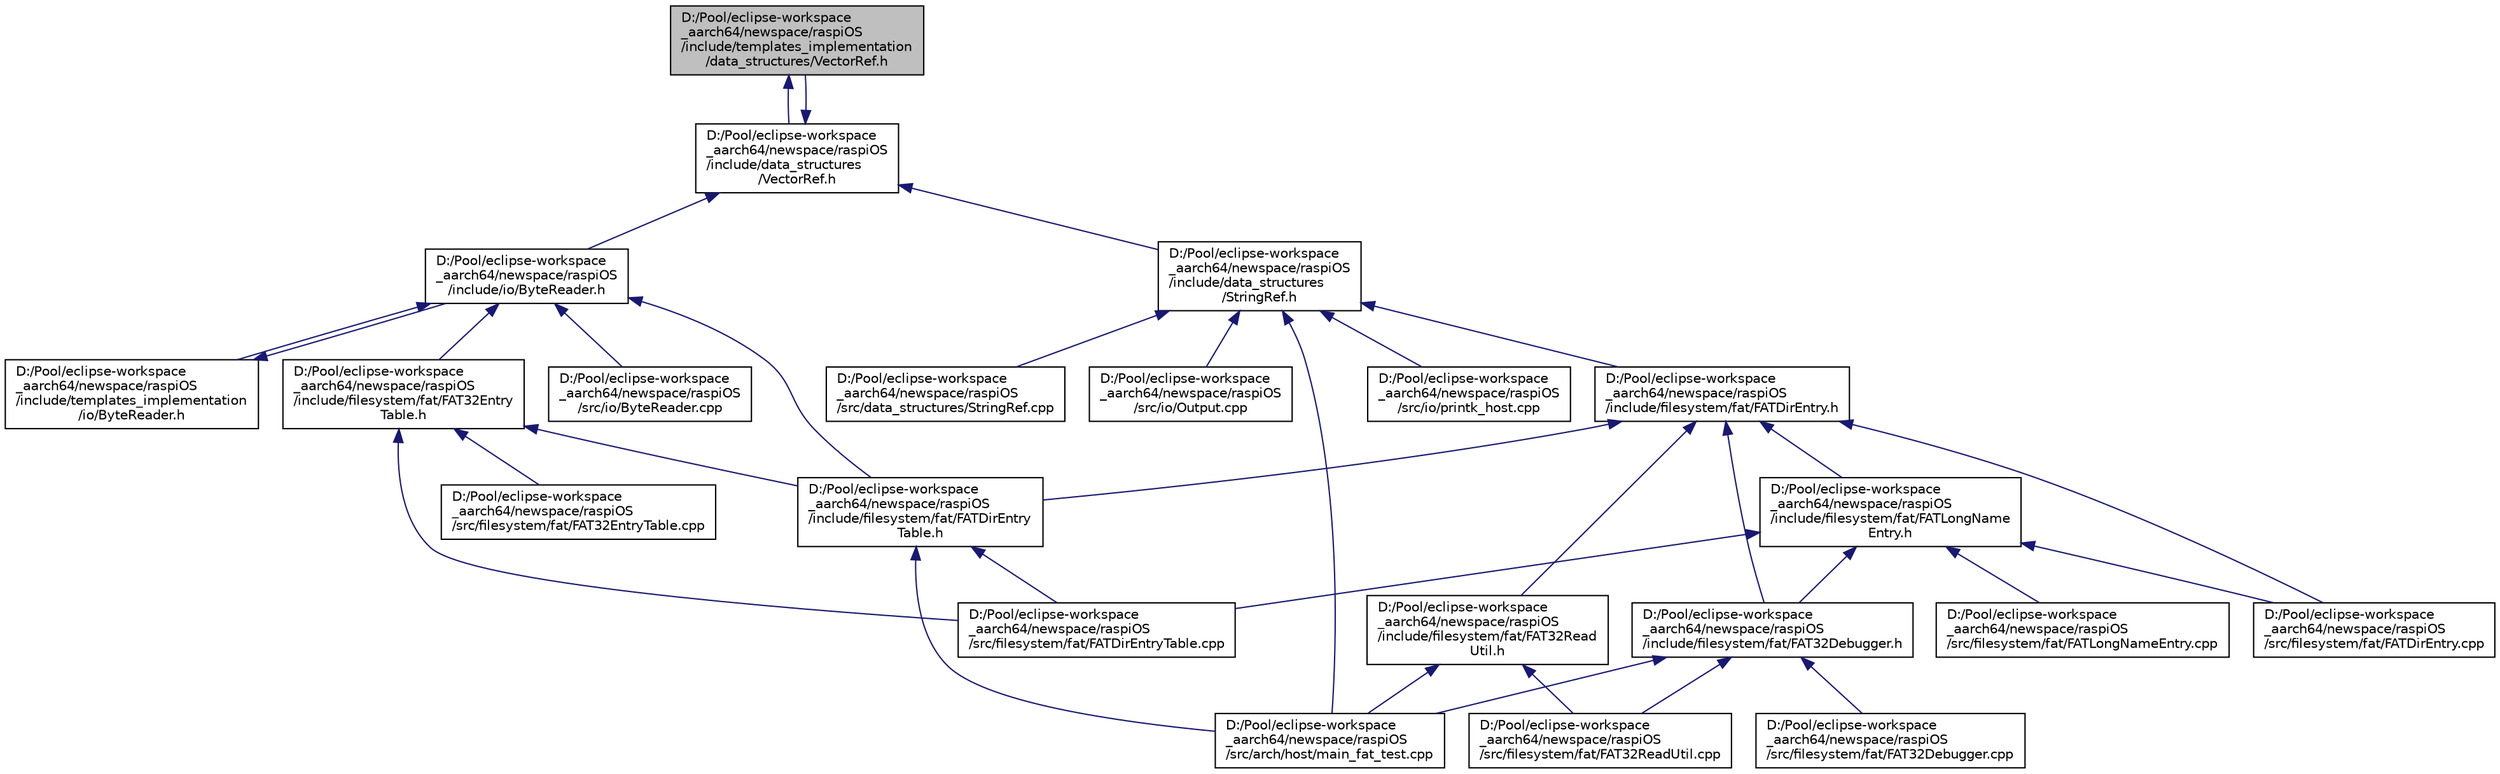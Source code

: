 digraph "D:/Pool/eclipse-workspace_aarch64/newspace/raspiOS/include/templates_implementation/data_structures/VectorRef.h"
{
  edge [fontname="Helvetica",fontsize="10",labelfontname="Helvetica",labelfontsize="10"];
  node [fontname="Helvetica",fontsize="10",shape=record];
  Node765 [label="D:/Pool/eclipse-workspace\l_aarch64/newspace/raspiOS\l/include/templates_implementation\l/data_structures/VectorRef.h",height=0.2,width=0.4,color="black", fillcolor="grey75", style="filled", fontcolor="black"];
  Node765 -> Node766 [dir="back",color="midnightblue",fontsize="10",style="solid",fontname="Helvetica"];
  Node766 [label="D:/Pool/eclipse-workspace\l_aarch64/newspace/raspiOS\l/include/data_structures\l/VectorRef.h",height=0.2,width=0.4,color="black", fillcolor="white", style="filled",URL="$da/d95/data__structures_2_vector_ref_8h.html"];
  Node766 -> Node767 [dir="back",color="midnightblue",fontsize="10",style="solid",fontname="Helvetica"];
  Node767 [label="D:/Pool/eclipse-workspace\l_aarch64/newspace/raspiOS\l/include/data_structures\l/StringRef.h",height=0.2,width=0.4,color="black", fillcolor="white", style="filled",URL="$da/d55/_string_ref_8h.html"];
  Node767 -> Node768 [dir="back",color="midnightblue",fontsize="10",style="solid",fontname="Helvetica"];
  Node768 [label="D:/Pool/eclipse-workspace\l_aarch64/newspace/raspiOS\l/include/filesystem/fat/FATDirEntry.h",height=0.2,width=0.4,color="black", fillcolor="white", style="filled",URL="$d9/de5/_f_a_t_dir_entry_8h.html"];
  Node768 -> Node769 [dir="back",color="midnightblue",fontsize="10",style="solid",fontname="Helvetica"];
  Node769 [label="D:/Pool/eclipse-workspace\l_aarch64/newspace/raspiOS\l/include/filesystem/fat/FAT32Debugger.h",height=0.2,width=0.4,color="black", fillcolor="white", style="filled",URL="$d5/d42/_f_a_t32_debugger_8h.html"];
  Node769 -> Node770 [dir="back",color="midnightblue",fontsize="10",style="solid",fontname="Helvetica"];
  Node770 [label="D:/Pool/eclipse-workspace\l_aarch64/newspace/raspiOS\l/src/arch/host/main_fat_test.cpp",height=0.2,width=0.4,color="black", fillcolor="white", style="filled",URL="$d2/d27/main__fat__test_8cpp.html"];
  Node769 -> Node771 [dir="back",color="midnightblue",fontsize="10",style="solid",fontname="Helvetica"];
  Node771 [label="D:/Pool/eclipse-workspace\l_aarch64/newspace/raspiOS\l/src/filesystem/fat/FAT32Debugger.cpp",height=0.2,width=0.4,color="black", fillcolor="white", style="filled",URL="$d7/de4/_f_a_t32_debugger_8cpp.html"];
  Node769 -> Node772 [dir="back",color="midnightblue",fontsize="10",style="solid",fontname="Helvetica"];
  Node772 [label="D:/Pool/eclipse-workspace\l_aarch64/newspace/raspiOS\l/src/filesystem/fat/FAT32ReadUtil.cpp",height=0.2,width=0.4,color="black", fillcolor="white", style="filled",URL="$d7/d79/_f_a_t32_read_util_8cpp.html"];
  Node768 -> Node773 [dir="back",color="midnightblue",fontsize="10",style="solid",fontname="Helvetica"];
  Node773 [label="D:/Pool/eclipse-workspace\l_aarch64/newspace/raspiOS\l/include/filesystem/fat/FATLongName\lEntry.h",height=0.2,width=0.4,color="black", fillcolor="white", style="filled",URL="$da/d0d/_f_a_t_long_name_entry_8h.html"];
  Node773 -> Node769 [dir="back",color="midnightblue",fontsize="10",style="solid",fontname="Helvetica"];
  Node773 -> Node774 [dir="back",color="midnightblue",fontsize="10",style="solid",fontname="Helvetica"];
  Node774 [label="D:/Pool/eclipse-workspace\l_aarch64/newspace/raspiOS\l/src/filesystem/fat/FATDirEntry.cpp",height=0.2,width=0.4,color="black", fillcolor="white", style="filled",URL="$d9/d15/_f_a_t_dir_entry_8cpp.html"];
  Node773 -> Node775 [dir="back",color="midnightblue",fontsize="10",style="solid",fontname="Helvetica"];
  Node775 [label="D:/Pool/eclipse-workspace\l_aarch64/newspace/raspiOS\l/src/filesystem/fat/FATDirEntryTable.cpp",height=0.2,width=0.4,color="black", fillcolor="white", style="filled",URL="$d9/de1/_f_a_t_dir_entry_table_8cpp.html"];
  Node773 -> Node776 [dir="back",color="midnightblue",fontsize="10",style="solid",fontname="Helvetica"];
  Node776 [label="D:/Pool/eclipse-workspace\l_aarch64/newspace/raspiOS\l/src/filesystem/fat/FATLongNameEntry.cpp",height=0.2,width=0.4,color="black", fillcolor="white", style="filled",URL="$da/da6/_f_a_t_long_name_entry_8cpp.html"];
  Node768 -> Node777 [dir="back",color="midnightblue",fontsize="10",style="solid",fontname="Helvetica"];
  Node777 [label="D:/Pool/eclipse-workspace\l_aarch64/newspace/raspiOS\l/include/filesystem/fat/FAT32Read\lUtil.h",height=0.2,width=0.4,color="black", fillcolor="white", style="filled",URL="$d6/dbc/_f_a_t32_read_util_8h.html"];
  Node777 -> Node770 [dir="back",color="midnightblue",fontsize="10",style="solid",fontname="Helvetica"];
  Node777 -> Node772 [dir="back",color="midnightblue",fontsize="10",style="solid",fontname="Helvetica"];
  Node768 -> Node778 [dir="back",color="midnightblue",fontsize="10",style="solid",fontname="Helvetica"];
  Node778 [label="D:/Pool/eclipse-workspace\l_aarch64/newspace/raspiOS\l/include/filesystem/fat/FATDirEntry\lTable.h",height=0.2,width=0.4,color="black", fillcolor="white", style="filled",URL="$de/d48/_f_a_t_dir_entry_table_8h.html"];
  Node778 -> Node770 [dir="back",color="midnightblue",fontsize="10",style="solid",fontname="Helvetica"];
  Node778 -> Node775 [dir="back",color="midnightblue",fontsize="10",style="solid",fontname="Helvetica"];
  Node768 -> Node774 [dir="back",color="midnightblue",fontsize="10",style="solid",fontname="Helvetica"];
  Node767 -> Node770 [dir="back",color="midnightblue",fontsize="10",style="solid",fontname="Helvetica"];
  Node767 -> Node779 [dir="back",color="midnightblue",fontsize="10",style="solid",fontname="Helvetica"];
  Node779 [label="D:/Pool/eclipse-workspace\l_aarch64/newspace/raspiOS\l/src/data_structures/StringRef.cpp",height=0.2,width=0.4,color="black", fillcolor="white", style="filled",URL="$da/d40/_string_ref_8cpp.html"];
  Node767 -> Node780 [dir="back",color="midnightblue",fontsize="10",style="solid",fontname="Helvetica"];
  Node780 [label="D:/Pool/eclipse-workspace\l_aarch64/newspace/raspiOS\l/src/io/Output.cpp",height=0.2,width=0.4,color="black", fillcolor="white", style="filled",URL="$dd/d4c/_output_8cpp.html"];
  Node767 -> Node781 [dir="back",color="midnightblue",fontsize="10",style="solid",fontname="Helvetica"];
  Node781 [label="D:/Pool/eclipse-workspace\l_aarch64/newspace/raspiOS\l/src/io/printk_host.cpp",height=0.2,width=0.4,color="black", fillcolor="white", style="filled",URL="$d2/d67/printk__host_8cpp.html"];
  Node766 -> Node765 [dir="back",color="midnightblue",fontsize="10",style="solid",fontname="Helvetica"];
  Node766 -> Node782 [dir="back",color="midnightblue",fontsize="10",style="solid",fontname="Helvetica"];
  Node782 [label="D:/Pool/eclipse-workspace\l_aarch64/newspace/raspiOS\l/include/io/ByteReader.h",height=0.2,width=0.4,color="black", fillcolor="white", style="filled",URL="$da/db6/io_2_byte_reader_8h.html"];
  Node782 -> Node783 [dir="back",color="midnightblue",fontsize="10",style="solid",fontname="Helvetica"];
  Node783 [label="D:/Pool/eclipse-workspace\l_aarch64/newspace/raspiOS\l/include/filesystem/fat/FAT32Entry\lTable.h",height=0.2,width=0.4,color="black", fillcolor="white", style="filled",URL="$de/dca/_f_a_t32_entry_table_8h.html"];
  Node783 -> Node778 [dir="back",color="midnightblue",fontsize="10",style="solid",fontname="Helvetica"];
  Node783 -> Node784 [dir="back",color="midnightblue",fontsize="10",style="solid",fontname="Helvetica"];
  Node784 [label="D:/Pool/eclipse-workspace\l_aarch64/newspace/raspiOS\l/src/filesystem/fat/FAT32EntryTable.cpp",height=0.2,width=0.4,color="black", fillcolor="white", style="filled",URL="$dc/dde/_f_a_t32_entry_table_8cpp.html"];
  Node783 -> Node775 [dir="back",color="midnightblue",fontsize="10",style="solid",fontname="Helvetica"];
  Node782 -> Node785 [dir="back",color="midnightblue",fontsize="10",style="solid",fontname="Helvetica"];
  Node785 [label="D:/Pool/eclipse-workspace\l_aarch64/newspace/raspiOS\l/include/templates_implementation\l/io/ByteReader.h",height=0.2,width=0.4,color="black", fillcolor="white", style="filled",URL="$de/d51/templates__implementation_2io_2_byte_reader_8h.html"];
  Node785 -> Node782 [dir="back",color="midnightblue",fontsize="10",style="solid",fontname="Helvetica"];
  Node782 -> Node778 [dir="back",color="midnightblue",fontsize="10",style="solid",fontname="Helvetica"];
  Node782 -> Node786 [dir="back",color="midnightblue",fontsize="10",style="solid",fontname="Helvetica"];
  Node786 [label="D:/Pool/eclipse-workspace\l_aarch64/newspace/raspiOS\l/src/io/ByteReader.cpp",height=0.2,width=0.4,color="black", fillcolor="white", style="filled",URL="$d0/db4/_byte_reader_8cpp.html"];
}
